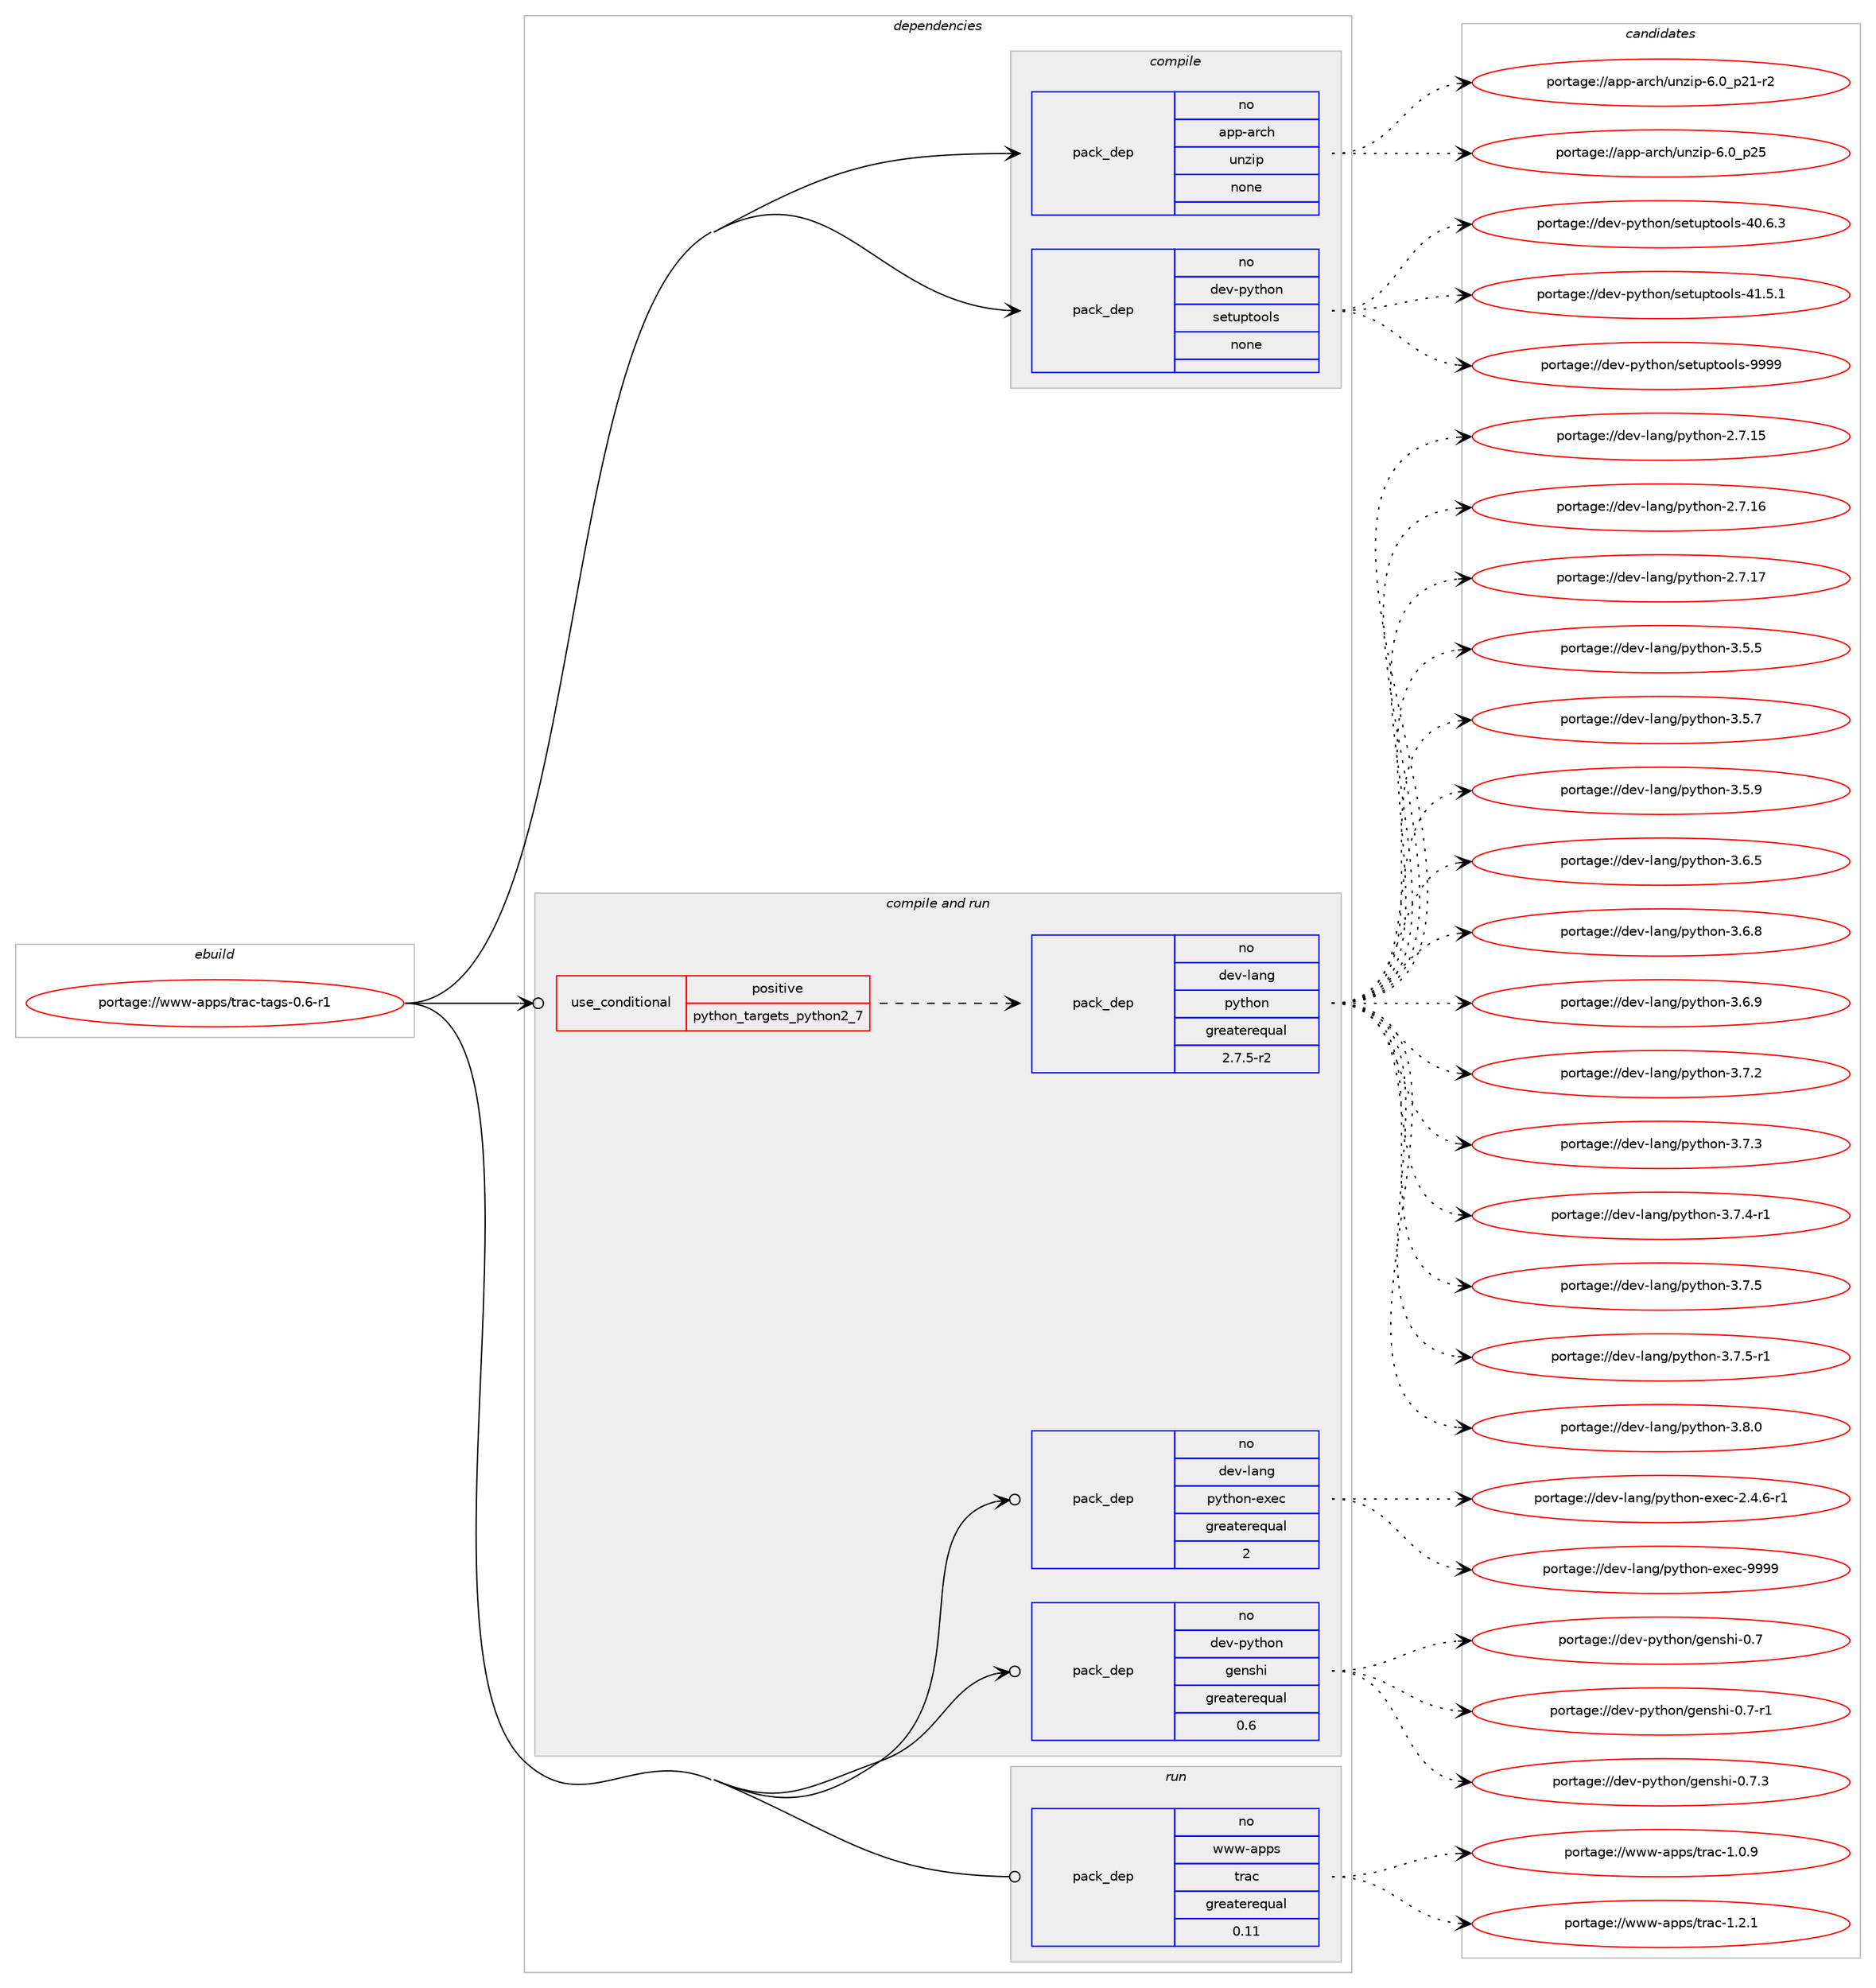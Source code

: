 digraph prolog {

# *************
# Graph options
# *************

newrank=true;
concentrate=true;
compound=true;
graph [rankdir=LR,fontname=Helvetica,fontsize=10,ranksep=1.5];#, ranksep=2.5, nodesep=0.2];
edge  [arrowhead=vee];
node  [fontname=Helvetica,fontsize=10];

# **********
# The ebuild
# **********

subgraph cluster_leftcol {
color=gray;
rank=same;
label=<<i>ebuild</i>>;
id [label="portage://www-apps/trac-tags-0.6-r1", color=red, width=4, href="../www-apps/trac-tags-0.6-r1.svg"];
}

# ****************
# The dependencies
# ****************

subgraph cluster_midcol {
color=gray;
label=<<i>dependencies</i>>;
subgraph cluster_compile {
fillcolor="#eeeeee";
style=filled;
label=<<i>compile</i>>;
subgraph pack326332 {
dependency439986 [label=<<TABLE BORDER="0" CELLBORDER="1" CELLSPACING="0" CELLPADDING="4" WIDTH="220"><TR><TD ROWSPAN="6" CELLPADDING="30">pack_dep</TD></TR><TR><TD WIDTH="110">no</TD></TR><TR><TD>app-arch</TD></TR><TR><TD>unzip</TD></TR><TR><TD>none</TD></TR><TR><TD></TD></TR></TABLE>>, shape=none, color=blue];
}
id:e -> dependency439986:w [weight=20,style="solid",arrowhead="vee"];
subgraph pack326333 {
dependency439987 [label=<<TABLE BORDER="0" CELLBORDER="1" CELLSPACING="0" CELLPADDING="4" WIDTH="220"><TR><TD ROWSPAN="6" CELLPADDING="30">pack_dep</TD></TR><TR><TD WIDTH="110">no</TD></TR><TR><TD>dev-python</TD></TR><TR><TD>setuptools</TD></TR><TR><TD>none</TD></TR><TR><TD></TD></TR></TABLE>>, shape=none, color=blue];
}
id:e -> dependency439987:w [weight=20,style="solid",arrowhead="vee"];
}
subgraph cluster_compileandrun {
fillcolor="#eeeeee";
style=filled;
label=<<i>compile and run</i>>;
subgraph cond105861 {
dependency439988 [label=<<TABLE BORDER="0" CELLBORDER="1" CELLSPACING="0" CELLPADDING="4"><TR><TD ROWSPAN="3" CELLPADDING="10">use_conditional</TD></TR><TR><TD>positive</TD></TR><TR><TD>python_targets_python2_7</TD></TR></TABLE>>, shape=none, color=red];
subgraph pack326334 {
dependency439989 [label=<<TABLE BORDER="0" CELLBORDER="1" CELLSPACING="0" CELLPADDING="4" WIDTH="220"><TR><TD ROWSPAN="6" CELLPADDING="30">pack_dep</TD></TR><TR><TD WIDTH="110">no</TD></TR><TR><TD>dev-lang</TD></TR><TR><TD>python</TD></TR><TR><TD>greaterequal</TD></TR><TR><TD>2.7.5-r2</TD></TR></TABLE>>, shape=none, color=blue];
}
dependency439988:e -> dependency439989:w [weight=20,style="dashed",arrowhead="vee"];
}
id:e -> dependency439988:w [weight=20,style="solid",arrowhead="odotvee"];
subgraph pack326335 {
dependency439990 [label=<<TABLE BORDER="0" CELLBORDER="1" CELLSPACING="0" CELLPADDING="4" WIDTH="220"><TR><TD ROWSPAN="6" CELLPADDING="30">pack_dep</TD></TR><TR><TD WIDTH="110">no</TD></TR><TR><TD>dev-lang</TD></TR><TR><TD>python-exec</TD></TR><TR><TD>greaterequal</TD></TR><TR><TD>2</TD></TR></TABLE>>, shape=none, color=blue];
}
id:e -> dependency439990:w [weight=20,style="solid",arrowhead="odotvee"];
subgraph pack326336 {
dependency439991 [label=<<TABLE BORDER="0" CELLBORDER="1" CELLSPACING="0" CELLPADDING="4" WIDTH="220"><TR><TD ROWSPAN="6" CELLPADDING="30">pack_dep</TD></TR><TR><TD WIDTH="110">no</TD></TR><TR><TD>dev-python</TD></TR><TR><TD>genshi</TD></TR><TR><TD>greaterequal</TD></TR><TR><TD>0.6</TD></TR></TABLE>>, shape=none, color=blue];
}
id:e -> dependency439991:w [weight=20,style="solid",arrowhead="odotvee"];
}
subgraph cluster_run {
fillcolor="#eeeeee";
style=filled;
label=<<i>run</i>>;
subgraph pack326337 {
dependency439992 [label=<<TABLE BORDER="0" CELLBORDER="1" CELLSPACING="0" CELLPADDING="4" WIDTH="220"><TR><TD ROWSPAN="6" CELLPADDING="30">pack_dep</TD></TR><TR><TD WIDTH="110">no</TD></TR><TR><TD>www-apps</TD></TR><TR><TD>trac</TD></TR><TR><TD>greaterequal</TD></TR><TR><TD>0.11</TD></TR></TABLE>>, shape=none, color=blue];
}
id:e -> dependency439992:w [weight=20,style="solid",arrowhead="odot"];
}
}

# **************
# The candidates
# **************

subgraph cluster_choices {
rank=same;
color=gray;
label=<<i>candidates</i>>;

subgraph choice326332 {
color=black;
nodesep=1;
choiceportage9711211245971149910447117110122105112455446489511250494511450 [label="portage://app-arch/unzip-6.0_p21-r2", color=red, width=4,href="../app-arch/unzip-6.0_p21-r2.svg"];
choiceportage971121124597114991044711711012210511245544648951125053 [label="portage://app-arch/unzip-6.0_p25", color=red, width=4,href="../app-arch/unzip-6.0_p25.svg"];
dependency439986:e -> choiceportage9711211245971149910447117110122105112455446489511250494511450:w [style=dotted,weight="100"];
dependency439986:e -> choiceportage971121124597114991044711711012210511245544648951125053:w [style=dotted,weight="100"];
}
subgraph choice326333 {
color=black;
nodesep=1;
choiceportage100101118451121211161041111104711510111611711211611111110811545524846544651 [label="portage://dev-python/setuptools-40.6.3", color=red, width=4,href="../dev-python/setuptools-40.6.3.svg"];
choiceportage100101118451121211161041111104711510111611711211611111110811545524946534649 [label="portage://dev-python/setuptools-41.5.1", color=red, width=4,href="../dev-python/setuptools-41.5.1.svg"];
choiceportage10010111845112121116104111110471151011161171121161111111081154557575757 [label="portage://dev-python/setuptools-9999", color=red, width=4,href="../dev-python/setuptools-9999.svg"];
dependency439987:e -> choiceportage100101118451121211161041111104711510111611711211611111110811545524846544651:w [style=dotted,weight="100"];
dependency439987:e -> choiceportage100101118451121211161041111104711510111611711211611111110811545524946534649:w [style=dotted,weight="100"];
dependency439987:e -> choiceportage10010111845112121116104111110471151011161171121161111111081154557575757:w [style=dotted,weight="100"];
}
subgraph choice326334 {
color=black;
nodesep=1;
choiceportage10010111845108971101034711212111610411111045504655464953 [label="portage://dev-lang/python-2.7.15", color=red, width=4,href="../dev-lang/python-2.7.15.svg"];
choiceportage10010111845108971101034711212111610411111045504655464954 [label="portage://dev-lang/python-2.7.16", color=red, width=4,href="../dev-lang/python-2.7.16.svg"];
choiceportage10010111845108971101034711212111610411111045504655464955 [label="portage://dev-lang/python-2.7.17", color=red, width=4,href="../dev-lang/python-2.7.17.svg"];
choiceportage100101118451089711010347112121116104111110455146534653 [label="portage://dev-lang/python-3.5.5", color=red, width=4,href="../dev-lang/python-3.5.5.svg"];
choiceportage100101118451089711010347112121116104111110455146534655 [label="portage://dev-lang/python-3.5.7", color=red, width=4,href="../dev-lang/python-3.5.7.svg"];
choiceportage100101118451089711010347112121116104111110455146534657 [label="portage://dev-lang/python-3.5.9", color=red, width=4,href="../dev-lang/python-3.5.9.svg"];
choiceportage100101118451089711010347112121116104111110455146544653 [label="portage://dev-lang/python-3.6.5", color=red, width=4,href="../dev-lang/python-3.6.5.svg"];
choiceportage100101118451089711010347112121116104111110455146544656 [label="portage://dev-lang/python-3.6.8", color=red, width=4,href="../dev-lang/python-3.6.8.svg"];
choiceportage100101118451089711010347112121116104111110455146544657 [label="portage://dev-lang/python-3.6.9", color=red, width=4,href="../dev-lang/python-3.6.9.svg"];
choiceportage100101118451089711010347112121116104111110455146554650 [label="portage://dev-lang/python-3.7.2", color=red, width=4,href="../dev-lang/python-3.7.2.svg"];
choiceportage100101118451089711010347112121116104111110455146554651 [label="portage://dev-lang/python-3.7.3", color=red, width=4,href="../dev-lang/python-3.7.3.svg"];
choiceportage1001011184510897110103471121211161041111104551465546524511449 [label="portage://dev-lang/python-3.7.4-r1", color=red, width=4,href="../dev-lang/python-3.7.4-r1.svg"];
choiceportage100101118451089711010347112121116104111110455146554653 [label="portage://dev-lang/python-3.7.5", color=red, width=4,href="../dev-lang/python-3.7.5.svg"];
choiceportage1001011184510897110103471121211161041111104551465546534511449 [label="portage://dev-lang/python-3.7.5-r1", color=red, width=4,href="../dev-lang/python-3.7.5-r1.svg"];
choiceportage100101118451089711010347112121116104111110455146564648 [label="portage://dev-lang/python-3.8.0", color=red, width=4,href="../dev-lang/python-3.8.0.svg"];
dependency439989:e -> choiceportage10010111845108971101034711212111610411111045504655464953:w [style=dotted,weight="100"];
dependency439989:e -> choiceportage10010111845108971101034711212111610411111045504655464954:w [style=dotted,weight="100"];
dependency439989:e -> choiceportage10010111845108971101034711212111610411111045504655464955:w [style=dotted,weight="100"];
dependency439989:e -> choiceportage100101118451089711010347112121116104111110455146534653:w [style=dotted,weight="100"];
dependency439989:e -> choiceportage100101118451089711010347112121116104111110455146534655:w [style=dotted,weight="100"];
dependency439989:e -> choiceportage100101118451089711010347112121116104111110455146534657:w [style=dotted,weight="100"];
dependency439989:e -> choiceportage100101118451089711010347112121116104111110455146544653:w [style=dotted,weight="100"];
dependency439989:e -> choiceportage100101118451089711010347112121116104111110455146544656:w [style=dotted,weight="100"];
dependency439989:e -> choiceportage100101118451089711010347112121116104111110455146544657:w [style=dotted,weight="100"];
dependency439989:e -> choiceportage100101118451089711010347112121116104111110455146554650:w [style=dotted,weight="100"];
dependency439989:e -> choiceportage100101118451089711010347112121116104111110455146554651:w [style=dotted,weight="100"];
dependency439989:e -> choiceportage1001011184510897110103471121211161041111104551465546524511449:w [style=dotted,weight="100"];
dependency439989:e -> choiceportage100101118451089711010347112121116104111110455146554653:w [style=dotted,weight="100"];
dependency439989:e -> choiceportage1001011184510897110103471121211161041111104551465546534511449:w [style=dotted,weight="100"];
dependency439989:e -> choiceportage100101118451089711010347112121116104111110455146564648:w [style=dotted,weight="100"];
}
subgraph choice326335 {
color=black;
nodesep=1;
choiceportage10010111845108971101034711212111610411111045101120101994550465246544511449 [label="portage://dev-lang/python-exec-2.4.6-r1", color=red, width=4,href="../dev-lang/python-exec-2.4.6-r1.svg"];
choiceportage10010111845108971101034711212111610411111045101120101994557575757 [label="portage://dev-lang/python-exec-9999", color=red, width=4,href="../dev-lang/python-exec-9999.svg"];
dependency439990:e -> choiceportage10010111845108971101034711212111610411111045101120101994550465246544511449:w [style=dotted,weight="100"];
dependency439990:e -> choiceportage10010111845108971101034711212111610411111045101120101994557575757:w [style=dotted,weight="100"];
}
subgraph choice326336 {
color=black;
nodesep=1;
choiceportage100101118451121211161041111104710310111011510410545484655 [label="portage://dev-python/genshi-0.7", color=red, width=4,href="../dev-python/genshi-0.7.svg"];
choiceportage1001011184511212111610411111047103101110115104105454846554511449 [label="portage://dev-python/genshi-0.7-r1", color=red, width=4,href="../dev-python/genshi-0.7-r1.svg"];
choiceportage1001011184511212111610411111047103101110115104105454846554651 [label="portage://dev-python/genshi-0.7.3", color=red, width=4,href="../dev-python/genshi-0.7.3.svg"];
dependency439991:e -> choiceportage100101118451121211161041111104710310111011510410545484655:w [style=dotted,weight="100"];
dependency439991:e -> choiceportage1001011184511212111610411111047103101110115104105454846554511449:w [style=dotted,weight="100"];
dependency439991:e -> choiceportage1001011184511212111610411111047103101110115104105454846554651:w [style=dotted,weight="100"];
}
subgraph choice326337 {
color=black;
nodesep=1;
choiceportage1191191194597112112115471161149799454946484657 [label="portage://www-apps/trac-1.0.9", color=red, width=4,href="../www-apps/trac-1.0.9.svg"];
choiceportage1191191194597112112115471161149799454946504649 [label="portage://www-apps/trac-1.2.1", color=red, width=4,href="../www-apps/trac-1.2.1.svg"];
dependency439992:e -> choiceportage1191191194597112112115471161149799454946484657:w [style=dotted,weight="100"];
dependency439992:e -> choiceportage1191191194597112112115471161149799454946504649:w [style=dotted,weight="100"];
}
}

}
